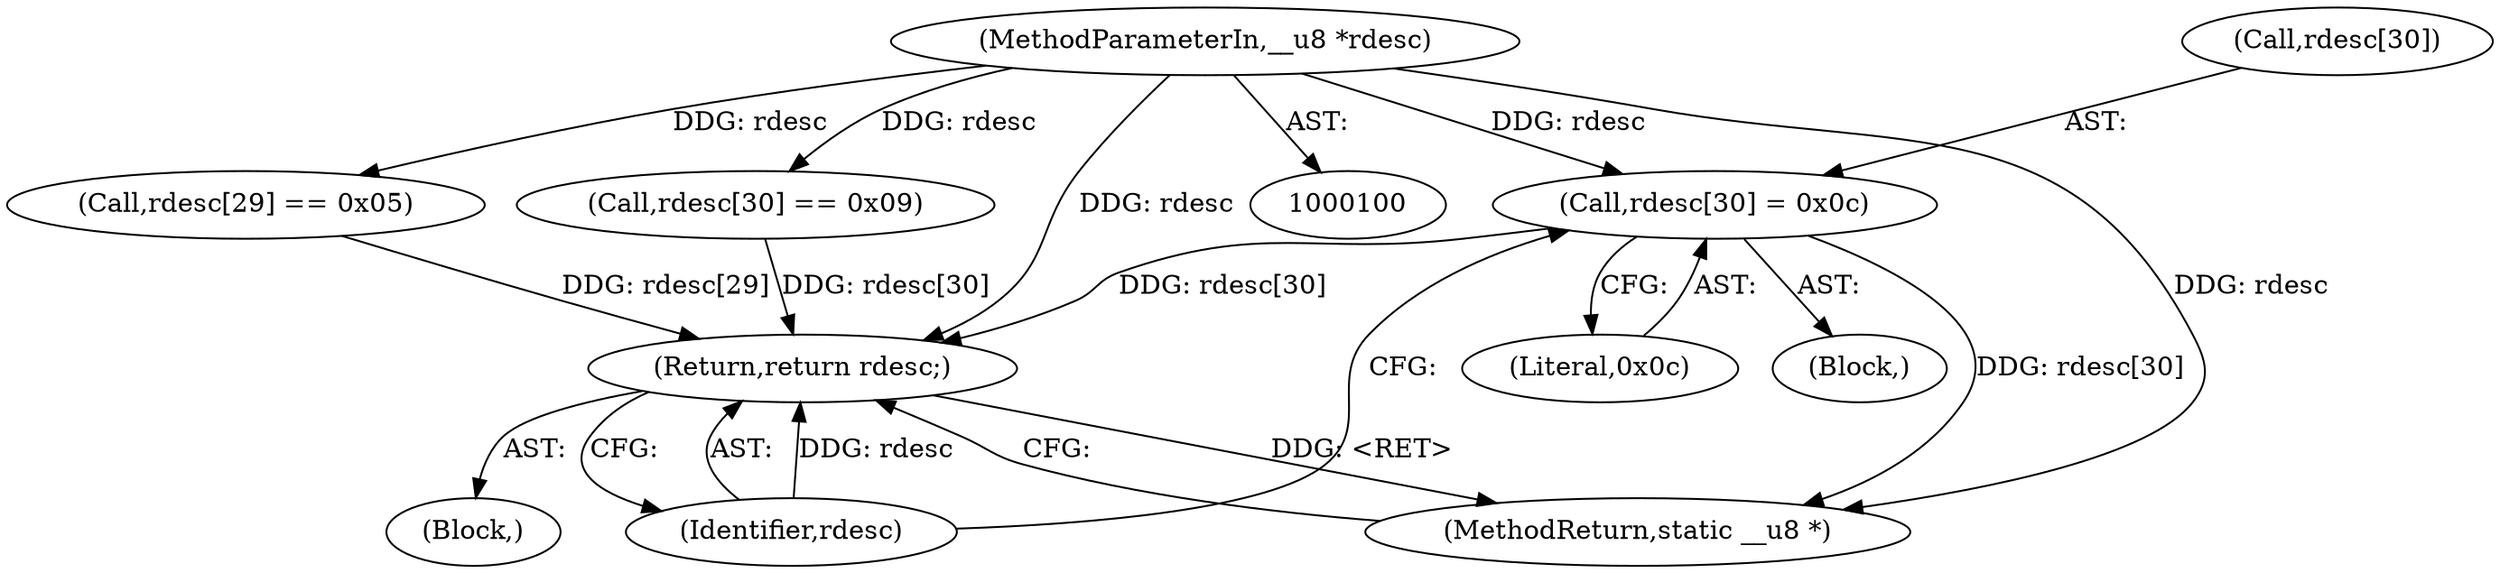 digraph "0_linux_4ab25786c87eb20857bbb715c3ae34ec8fd6a214_2@array" {
"1000126" [label="(Call,rdesc[30] = 0x0c)"];
"1000102" [label="(MethodParameterIn,__u8 *rdesc)"];
"1000131" [label="(Return,return rdesc;)"];
"1000104" [label="(Block,)"];
"1000117" [label="(Call,rdesc[30] == 0x09)"];
"1000130" [label="(Literal,0x0c)"];
"1000131" [label="(Return,return rdesc;)"];
"1000122" [label="(Block,)"];
"1000133" [label="(MethodReturn,static __u8 *)"];
"1000126" [label="(Call,rdesc[30] = 0x0c)"];
"1000112" [label="(Call,rdesc[29] == 0x05)"];
"1000102" [label="(MethodParameterIn,__u8 *rdesc)"];
"1000132" [label="(Identifier,rdesc)"];
"1000127" [label="(Call,rdesc[30])"];
"1000126" -> "1000122"  [label="AST: "];
"1000126" -> "1000130"  [label="CFG: "];
"1000127" -> "1000126"  [label="AST: "];
"1000130" -> "1000126"  [label="AST: "];
"1000132" -> "1000126"  [label="CFG: "];
"1000126" -> "1000133"  [label="DDG: rdesc[30]"];
"1000102" -> "1000126"  [label="DDG: rdesc"];
"1000126" -> "1000131"  [label="DDG: rdesc[30]"];
"1000102" -> "1000100"  [label="AST: "];
"1000102" -> "1000133"  [label="DDG: rdesc"];
"1000102" -> "1000112"  [label="DDG: rdesc"];
"1000102" -> "1000117"  [label="DDG: rdesc"];
"1000102" -> "1000131"  [label="DDG: rdesc"];
"1000131" -> "1000104"  [label="AST: "];
"1000131" -> "1000132"  [label="CFG: "];
"1000132" -> "1000131"  [label="AST: "];
"1000133" -> "1000131"  [label="CFG: "];
"1000131" -> "1000133"  [label="DDG: <RET>"];
"1000132" -> "1000131"  [label="DDG: rdesc"];
"1000117" -> "1000131"  [label="DDG: rdesc[30]"];
"1000112" -> "1000131"  [label="DDG: rdesc[29]"];
}
